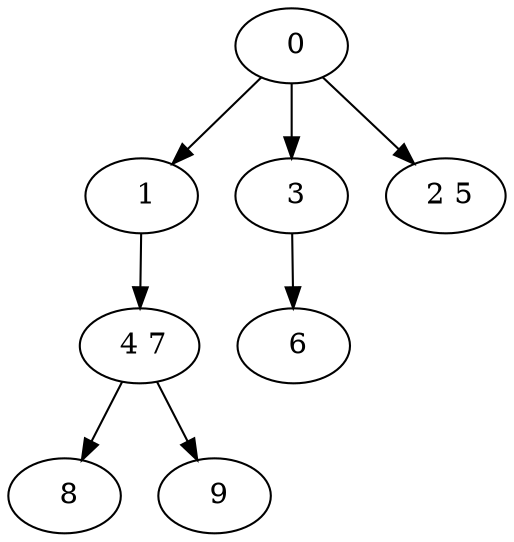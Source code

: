 digraph mytree {
" 0" -> " 1";
" 0" -> " 3";
" 0" -> " 2 5";
" 1" -> " 4 7";
" 3" -> " 6";
" 2 5";
" 4 7" -> " 8";
" 4 7" -> " 9";
" 6";
" 8";
" 9";
}
